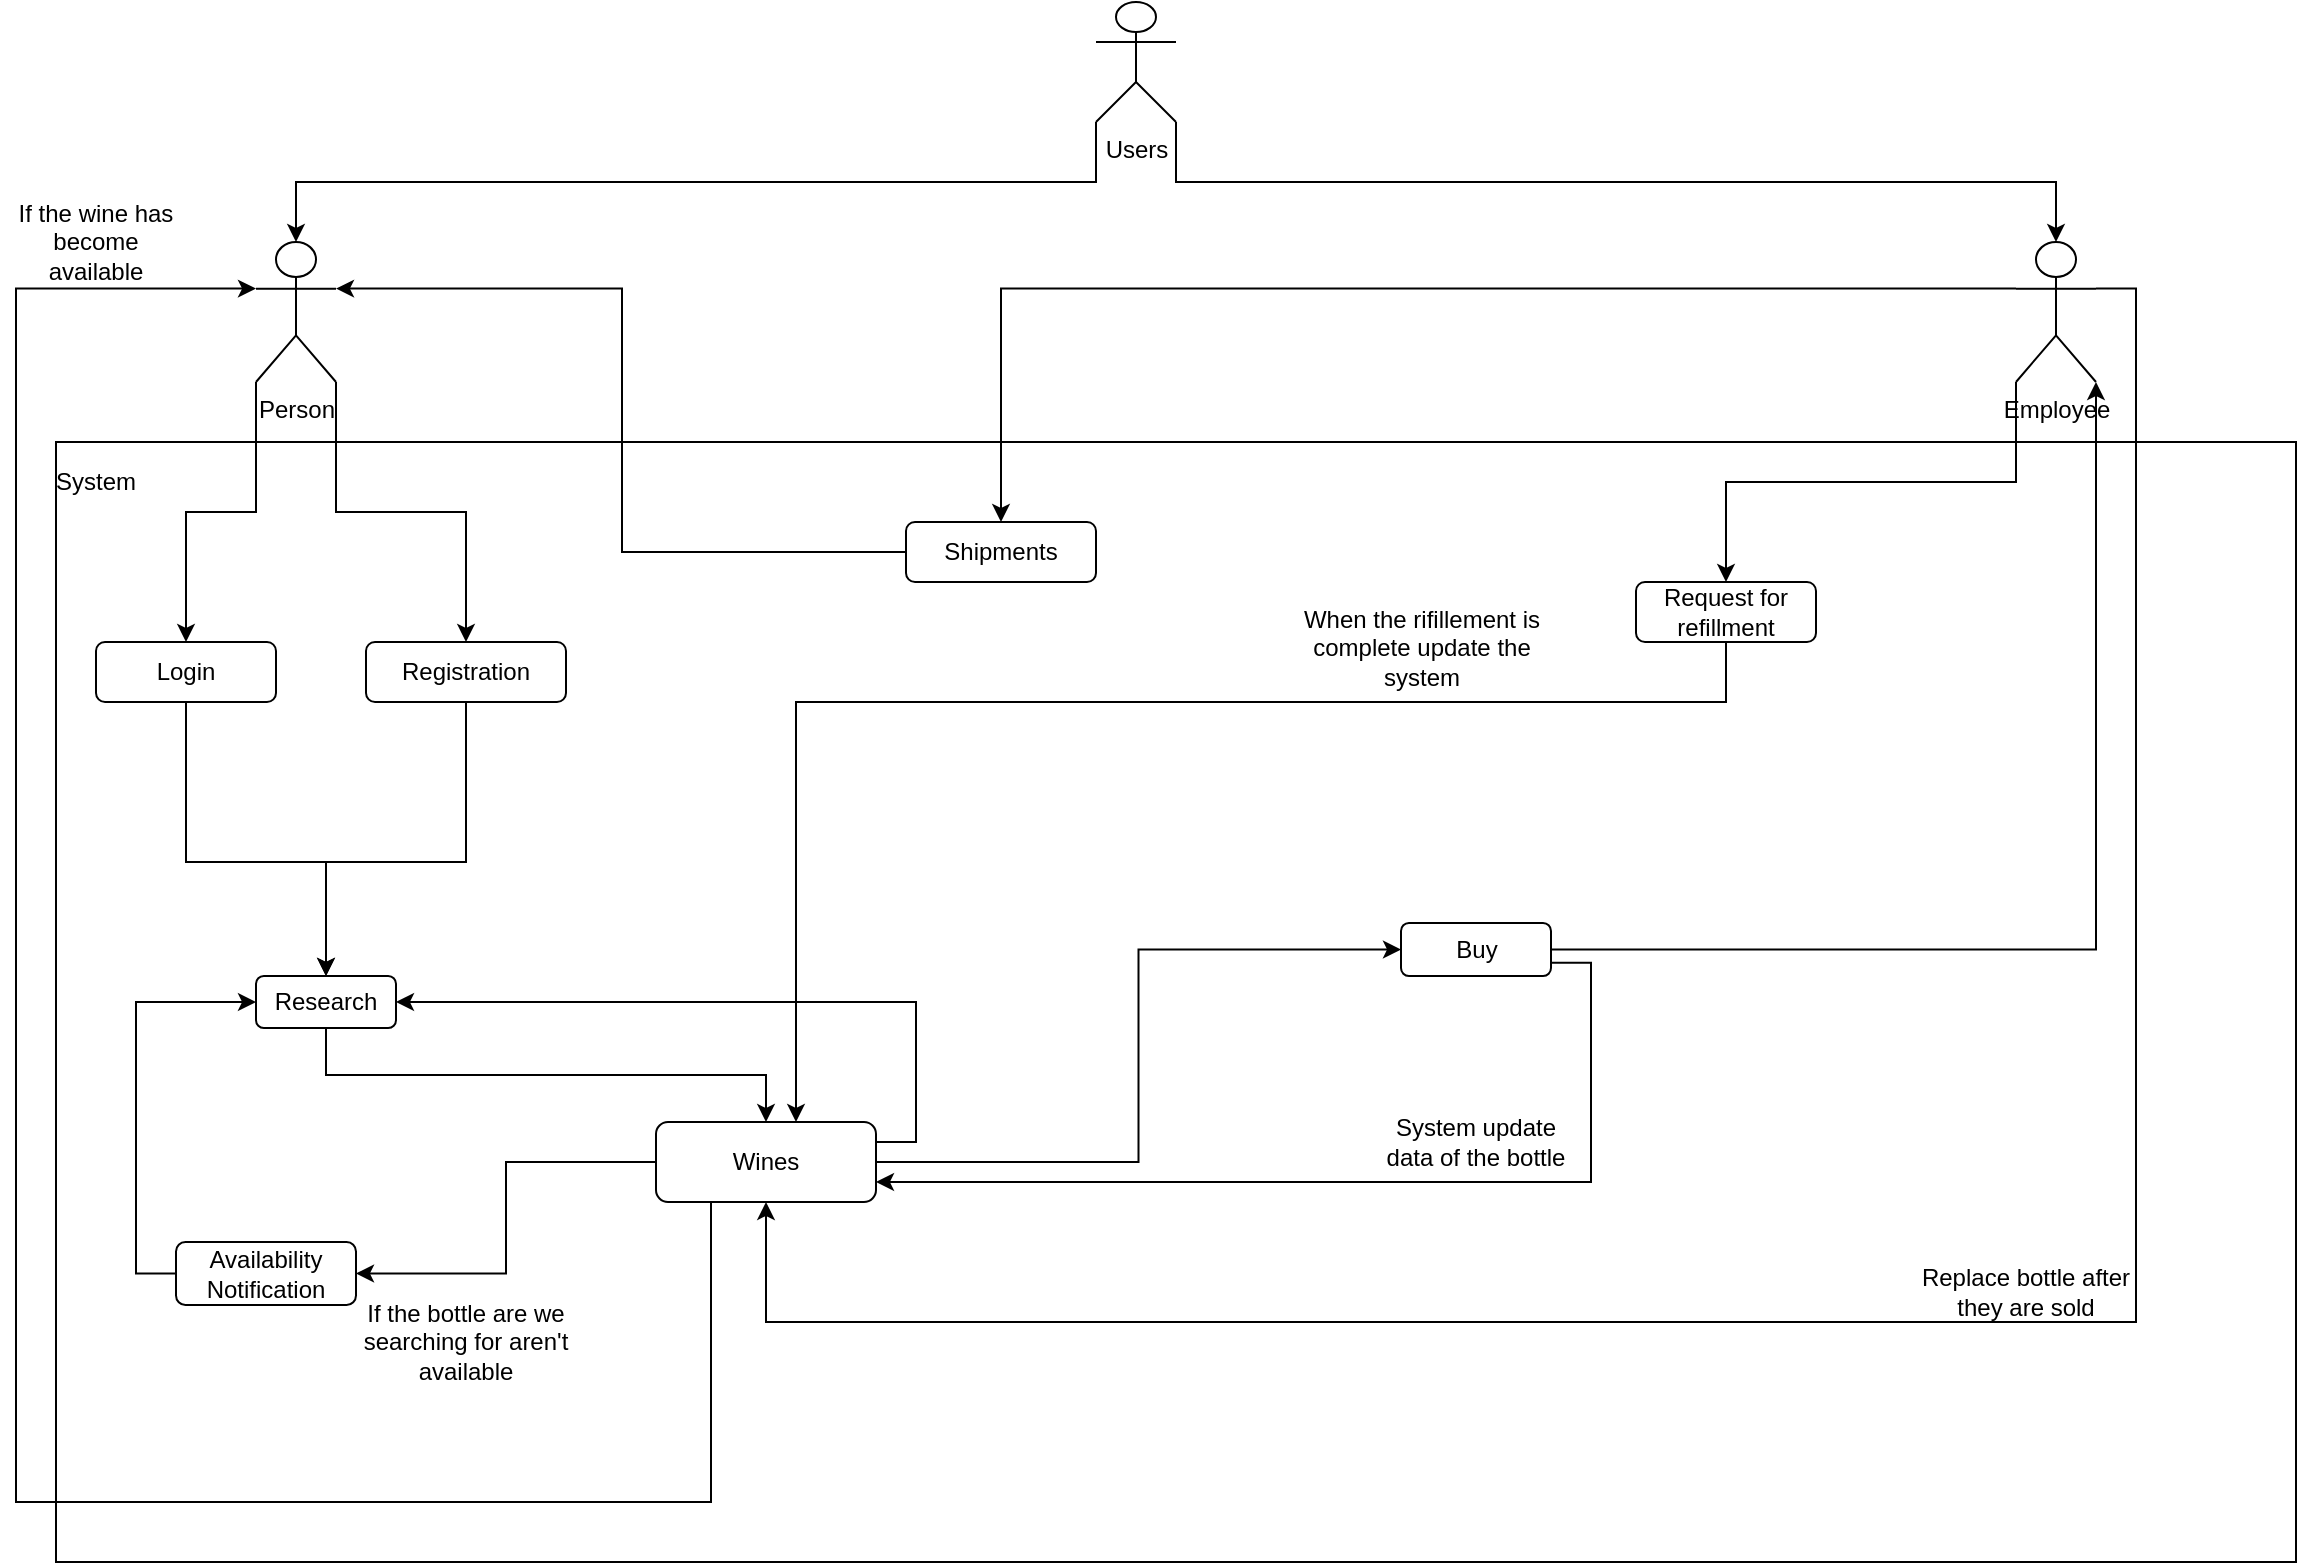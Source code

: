 <mxfile version="13.8.8" type="device"><diagram id="N7tq3xj0yRnOI6wged9k" name="Page-1"><mxGraphModel dx="1662" dy="794" grid="1" gridSize="10" guides="1" tooltips="1" connect="1" arrows="1" fold="1" page="1" pageScale="1" pageWidth="1169" pageHeight="827" math="0" shadow="0"><root><mxCell id="0"/><mxCell id="1" parent="0"/><mxCell id="wnwpoFBLGFQYqzG1vKA_-6" value="" style="rounded=0;whiteSpace=wrap;html=1;" parent="1" vertex="1"><mxGeometry x="40" y="260" width="1120" height="560" as="geometry"/></mxCell><mxCell id="wnwpoFBLGFQYqzG1vKA_-2" style="edgeStyle=orthogonalEdgeStyle;rounded=0;orthogonalLoop=1;jettySize=auto;html=1;exitX=0;exitY=1;exitDx=0;exitDy=0;exitPerimeter=0;entryX=0.5;entryY=0;entryDx=0;entryDy=0;entryPerimeter=0;" parent="1" source="wnwpoFBLGFQYqzG1vKA_-1" target="wnwpoFBLGFQYqzG1vKA_-4" edge="1"><mxGeometry relative="1" as="geometry"><mxPoint x="440" y="160" as="targetPoint"/></mxGeometry></mxCell><mxCell id="wnwpoFBLGFQYqzG1vKA_-3" style="edgeStyle=orthogonalEdgeStyle;rounded=0;orthogonalLoop=1;jettySize=auto;html=1;exitX=1;exitY=1;exitDx=0;exitDy=0;exitPerimeter=0;" parent="1" source="wnwpoFBLGFQYqzG1vKA_-1" target="wnwpoFBLGFQYqzG1vKA_-5" edge="1"><mxGeometry relative="1" as="geometry"><mxPoint x="720" y="160" as="targetPoint"/></mxGeometry></mxCell><mxCell id="wnwpoFBLGFQYqzG1vKA_-1" value="Users" style="shape=umlActor;verticalLabelPosition=bottom;verticalAlign=top;html=1;outlineConnect=0;" parent="1" vertex="1"><mxGeometry x="560" y="40" width="40" height="60" as="geometry"/></mxCell><mxCell id="wnwpoFBLGFQYqzG1vKA_-33" style="edgeStyle=orthogonalEdgeStyle;rounded=0;orthogonalLoop=1;jettySize=auto;html=1;exitX=0;exitY=1;exitDx=0;exitDy=0;exitPerimeter=0;entryX=0.5;entryY=0;entryDx=0;entryDy=0;" parent="1" source="wnwpoFBLGFQYqzG1vKA_-4" target="wnwpoFBLGFQYqzG1vKA_-32" edge="1"><mxGeometry relative="1" as="geometry"/></mxCell><mxCell id="wnwpoFBLGFQYqzG1vKA_-43" style="edgeStyle=orthogonalEdgeStyle;rounded=0;orthogonalLoop=1;jettySize=auto;html=1;exitX=1;exitY=1;exitDx=0;exitDy=0;exitPerimeter=0;" parent="1" source="wnwpoFBLGFQYqzG1vKA_-4" target="wnwpoFBLGFQYqzG1vKA_-8" edge="1"><mxGeometry relative="1" as="geometry"/></mxCell><mxCell id="wnwpoFBLGFQYqzG1vKA_-4" value="Person" style="shape=umlActor;verticalLabelPosition=bottom;verticalAlign=top;html=1;outlineConnect=0;" parent="1" vertex="1"><mxGeometry x="140" y="160" width="40" height="70" as="geometry"/></mxCell><mxCell id="wnwpoFBLGFQYqzG1vKA_-16" style="edgeStyle=orthogonalEdgeStyle;rounded=0;orthogonalLoop=1;jettySize=auto;html=1;exitX=0;exitY=0.333;exitDx=0;exitDy=0;exitPerimeter=0;" parent="1" source="wnwpoFBLGFQYqzG1vKA_-5" target="wnwpoFBLGFQYqzG1vKA_-15" edge="1"><mxGeometry relative="1" as="geometry"/></mxCell><mxCell id="wnwpoFBLGFQYqzG1vKA_-22" style="edgeStyle=orthogonalEdgeStyle;rounded=0;orthogonalLoop=1;jettySize=auto;html=1;exitX=1;exitY=0.333;exitDx=0;exitDy=0;exitPerimeter=0;entryX=0.5;entryY=1;entryDx=0;entryDy=0;" parent="1" source="wnwpoFBLGFQYqzG1vKA_-5" target="wnwpoFBLGFQYqzG1vKA_-20" edge="1"><mxGeometry relative="1" as="geometry"><Array as="points"><mxPoint x="1080" y="183"/><mxPoint x="1080" y="700"/><mxPoint x="395" y="700"/></Array></mxGeometry></mxCell><mxCell id="wnwpoFBLGFQYqzG1vKA_-52" style="edgeStyle=orthogonalEdgeStyle;rounded=0;orthogonalLoop=1;jettySize=auto;html=1;exitX=0;exitY=1;exitDx=0;exitDy=0;exitPerimeter=0;entryX=0.5;entryY=0;entryDx=0;entryDy=0;" parent="1" source="wnwpoFBLGFQYqzG1vKA_-5" target="wnwpoFBLGFQYqzG1vKA_-51" edge="1"><mxGeometry relative="1" as="geometry"/></mxCell><mxCell id="wnwpoFBLGFQYqzG1vKA_-5" value="Employee" style="shape=umlActor;verticalLabelPosition=bottom;verticalAlign=top;html=1;outlineConnect=0;" parent="1" vertex="1"><mxGeometry x="1020" y="160" width="40" height="70" as="geometry"/></mxCell><mxCell id="wnwpoFBLGFQYqzG1vKA_-7" value="System" style="text;html=1;strokeColor=none;fillColor=none;align=center;verticalAlign=middle;whiteSpace=wrap;rounded=0;" parent="1" vertex="1"><mxGeometry x="40" y="270" width="40" height="20" as="geometry"/></mxCell><mxCell id="do_DQiUPuD-_3PTApupq-8" style="edgeStyle=orthogonalEdgeStyle;rounded=0;orthogonalLoop=1;jettySize=auto;html=1;exitX=0.5;exitY=1;exitDx=0;exitDy=0;entryX=0.5;entryY=0;entryDx=0;entryDy=0;" edge="1" parent="1" source="wnwpoFBLGFQYqzG1vKA_-8" target="wnwpoFBLGFQYqzG1vKA_-11"><mxGeometry relative="1" as="geometry"><Array as="points"><mxPoint x="245" y="470"/><mxPoint x="175" y="470"/></Array></mxGeometry></mxCell><mxCell id="wnwpoFBLGFQYqzG1vKA_-8" value="Registration" style="rounded=1;whiteSpace=wrap;html=1;" parent="1" vertex="1"><mxGeometry x="195" y="360" width="100" height="30" as="geometry"/></mxCell><mxCell id="wnwpoFBLGFQYqzG1vKA_-14" style="edgeStyle=orthogonalEdgeStyle;rounded=0;orthogonalLoop=1;jettySize=auto;html=1;exitX=0.5;exitY=1;exitDx=0;exitDy=0;" parent="1" source="wnwpoFBLGFQYqzG1vKA_-11" target="wnwpoFBLGFQYqzG1vKA_-20" edge="1"><mxGeometry relative="1" as="geometry"><mxPoint x="163" y="390" as="targetPoint"/></mxGeometry></mxCell><mxCell id="wnwpoFBLGFQYqzG1vKA_-11" value="Research" style="rounded=1;whiteSpace=wrap;html=1;" parent="1" vertex="1"><mxGeometry x="140" y="527" width="70" height="26" as="geometry"/></mxCell><mxCell id="wnwpoFBLGFQYqzG1vKA_-19" style="edgeStyle=orthogonalEdgeStyle;rounded=0;orthogonalLoop=1;jettySize=auto;html=1;exitX=1;exitY=0.5;exitDx=0;exitDy=0;entryX=1;entryY=1;entryDx=0;entryDy=0;entryPerimeter=0;" parent="1" source="wnwpoFBLGFQYqzG1vKA_-12" target="wnwpoFBLGFQYqzG1vKA_-5" edge="1"><mxGeometry relative="1" as="geometry"><mxPoint x="1038" y="400" as="targetPoint"/></mxGeometry></mxCell><mxCell id="wnwpoFBLGFQYqzG1vKA_-45" style="edgeStyle=orthogonalEdgeStyle;rounded=0;orthogonalLoop=1;jettySize=auto;html=1;exitX=1;exitY=0.75;exitDx=0;exitDy=0;entryX=1;entryY=0.75;entryDx=0;entryDy=0;" parent="1" source="wnwpoFBLGFQYqzG1vKA_-12" target="wnwpoFBLGFQYqzG1vKA_-20" edge="1"><mxGeometry relative="1" as="geometry"><mxPoint x="590" y="620" as="targetPoint"/></mxGeometry></mxCell><mxCell id="wnwpoFBLGFQYqzG1vKA_-12" value="Buy" style="rounded=1;whiteSpace=wrap;html=1;" parent="1" vertex="1"><mxGeometry x="712.5" y="500.5" width="75" height="26.5" as="geometry"/></mxCell><mxCell id="wnwpoFBLGFQYqzG1vKA_-47" style="edgeStyle=orthogonalEdgeStyle;rounded=0;orthogonalLoop=1;jettySize=auto;html=1;exitX=0;exitY=0.5;exitDx=0;exitDy=0;entryX=1;entryY=0.333;entryDx=0;entryDy=0;entryPerimeter=0;" parent="1" source="wnwpoFBLGFQYqzG1vKA_-15" target="wnwpoFBLGFQYqzG1vKA_-4" edge="1"><mxGeometry relative="1" as="geometry"><Array as="points"><mxPoint x="323" y="315"/><mxPoint x="323" y="183"/></Array></mxGeometry></mxCell><mxCell id="wnwpoFBLGFQYqzG1vKA_-15" value="Shipments" style="rounded=1;whiteSpace=wrap;html=1;" parent="1" vertex="1"><mxGeometry x="465" y="300" width="95" height="30" as="geometry"/></mxCell><mxCell id="do_DQiUPuD-_3PTApupq-2" style="edgeStyle=orthogonalEdgeStyle;rounded=0;orthogonalLoop=1;jettySize=auto;html=1;exitX=1;exitY=0.25;exitDx=0;exitDy=0;entryX=1;entryY=0.5;entryDx=0;entryDy=0;" edge="1" parent="1" source="wnwpoFBLGFQYqzG1vKA_-20" target="wnwpoFBLGFQYqzG1vKA_-11"><mxGeometry relative="1" as="geometry"/></mxCell><mxCell id="do_DQiUPuD-_3PTApupq-3" style="edgeStyle=orthogonalEdgeStyle;rounded=0;orthogonalLoop=1;jettySize=auto;html=1;exitX=0;exitY=0.5;exitDx=0;exitDy=0;entryX=1;entryY=0.5;entryDx=0;entryDy=0;" edge="1" parent="1" source="wnwpoFBLGFQYqzG1vKA_-20" target="wnwpoFBLGFQYqzG1vKA_-28"><mxGeometry relative="1" as="geometry"/></mxCell><mxCell id="do_DQiUPuD-_3PTApupq-5" style="edgeStyle=orthogonalEdgeStyle;rounded=0;orthogonalLoop=1;jettySize=auto;html=1;exitX=1;exitY=0.5;exitDx=0;exitDy=0;entryX=0;entryY=0.5;entryDx=0;entryDy=0;" edge="1" parent="1" source="wnwpoFBLGFQYqzG1vKA_-20" target="wnwpoFBLGFQYqzG1vKA_-12"><mxGeometry relative="1" as="geometry"/></mxCell><mxCell id="do_DQiUPuD-_3PTApupq-6" style="edgeStyle=orthogonalEdgeStyle;rounded=0;orthogonalLoop=1;jettySize=auto;html=1;exitX=0.25;exitY=1;exitDx=0;exitDy=0;entryX=0;entryY=0.333;entryDx=0;entryDy=0;entryPerimeter=0;" edge="1" parent="1" source="wnwpoFBLGFQYqzG1vKA_-20" target="wnwpoFBLGFQYqzG1vKA_-4"><mxGeometry relative="1" as="geometry"><Array as="points"><mxPoint x="368" y="790"/><mxPoint x="20" y="790"/><mxPoint x="20" y="183"/></Array></mxGeometry></mxCell><mxCell id="wnwpoFBLGFQYqzG1vKA_-20" value="Wines" style="rounded=1;whiteSpace=wrap;html=1;" parent="1" vertex="1"><mxGeometry x="340" y="600" width="110" height="40" as="geometry"/></mxCell><mxCell id="wnwpoFBLGFQYqzG1vKA_-23" value="Replace bottle after they are sold" style="text;html=1;strokeColor=none;fillColor=none;align=center;verticalAlign=middle;whiteSpace=wrap;rounded=0;" parent="1" vertex="1"><mxGeometry x="970" y="670" width="110" height="30" as="geometry"/></mxCell><mxCell id="do_DQiUPuD-_3PTApupq-4" style="edgeStyle=orthogonalEdgeStyle;rounded=0;orthogonalLoop=1;jettySize=auto;html=1;exitX=0;exitY=0.5;exitDx=0;exitDy=0;entryX=0;entryY=0.5;entryDx=0;entryDy=0;" edge="1" parent="1" source="wnwpoFBLGFQYqzG1vKA_-28" target="wnwpoFBLGFQYqzG1vKA_-11"><mxGeometry relative="1" as="geometry"/></mxCell><mxCell id="wnwpoFBLGFQYqzG1vKA_-28" value="Availability Notification" style="rounded=1;whiteSpace=wrap;html=1;" parent="1" vertex="1"><mxGeometry x="100" y="660" width="90" height="31.5" as="geometry"/></mxCell><mxCell id="wnwpoFBLGFQYqzG1vKA_-30" value="If the bottle are we searching for aren't available" style="text;html=1;strokeColor=none;fillColor=none;align=center;verticalAlign=middle;whiteSpace=wrap;rounded=0;" parent="1" vertex="1"><mxGeometry x="170" y="700" width="150" height="20" as="geometry"/></mxCell><mxCell id="wnwpoFBLGFQYqzG1vKA_-40" style="edgeStyle=orthogonalEdgeStyle;rounded=0;orthogonalLoop=1;jettySize=auto;html=1;exitX=0.5;exitY=1;exitDx=0;exitDy=0;entryX=0.5;entryY=0;entryDx=0;entryDy=0;" parent="1" source="wnwpoFBLGFQYqzG1vKA_-32" target="wnwpoFBLGFQYqzG1vKA_-11" edge="1"><mxGeometry relative="1" as="geometry"><mxPoint x="115" y="390" as="targetPoint"/><Array as="points"><mxPoint x="115" y="470"/><mxPoint x="160" y="470"/></Array></mxGeometry></mxCell><mxCell id="wnwpoFBLGFQYqzG1vKA_-32" value="Login" style="rounded=1;whiteSpace=wrap;html=1;" parent="1" vertex="1"><mxGeometry x="60" y="360" width="90" height="30" as="geometry"/></mxCell><mxCell id="wnwpoFBLGFQYqzG1vKA_-46" value="System update data of the bottle" style="text;html=1;strokeColor=none;fillColor=none;align=center;verticalAlign=middle;whiteSpace=wrap;rounded=0;" parent="1" vertex="1"><mxGeometry x="700" y="580" width="100" height="60" as="geometry"/></mxCell><mxCell id="wnwpoFBLGFQYqzG1vKA_-53" style="edgeStyle=orthogonalEdgeStyle;rounded=0;orthogonalLoop=1;jettySize=auto;html=1;exitX=0.5;exitY=1;exitDx=0;exitDy=0;" parent="1" source="wnwpoFBLGFQYqzG1vKA_-51" target="wnwpoFBLGFQYqzG1vKA_-20" edge="1"><mxGeometry relative="1" as="geometry"><Array as="points"><mxPoint x="875" y="390"/><mxPoint x="410" y="390"/></Array></mxGeometry></mxCell><mxCell id="wnwpoFBLGFQYqzG1vKA_-51" value="Request for refillment" style="rounded=1;whiteSpace=wrap;html=1;" parent="1" vertex="1"><mxGeometry x="830" y="330" width="90" height="30" as="geometry"/></mxCell><mxCell id="wnwpoFBLGFQYqzG1vKA_-54" value="When the rifillement is complete update the system" style="text;html=1;strokeColor=none;fillColor=none;align=center;verticalAlign=middle;whiteSpace=wrap;rounded=0;" parent="1" vertex="1"><mxGeometry x="657.5" y="350" width="130" height="26" as="geometry"/></mxCell><mxCell id="do_DQiUPuD-_3PTApupq-7" value="If the wine has become available" style="text;html=1;strokeColor=none;fillColor=none;align=center;verticalAlign=middle;whiteSpace=wrap;rounded=0;" vertex="1" parent="1"><mxGeometry x="20" y="150" width="80" height="20" as="geometry"/></mxCell></root></mxGraphModel></diagram></mxfile>